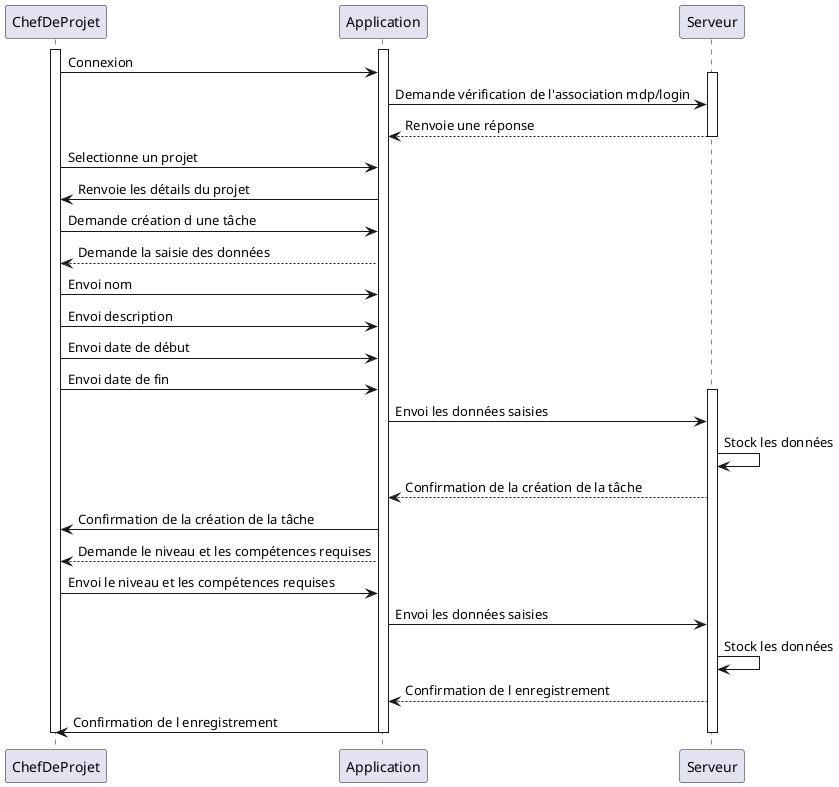 @startuml

hide circle
hide empty members
hide empty methods


participant ChefDeProjet as c
participant Application as App
participant Serveur as s

activate c
activate App

c -> App : Connexion

activate s
App -> s : Demande vérification de l'association mdp/login
App <-- s : Renvoie une réponse
deactivate s
c -> App : Selectionne un projet
c <- App : Renvoie les détails du projet
c -> App : Demande création d une tâche
c <-- App : Demande la saisie des données
c -> App : Envoi nom
c -> App : Envoi description
c -> App : Envoi date de début
c -> App : Envoi date de fin

activate s
App -> s : Envoi les données saisies
s -> s : Stock les données
s --> App : Confirmation de la création de la tâche
App -> c : Confirmation de la création de la tâche

App --> c:Demande le niveau et les compétences requises
c -> App :Envoi le niveau et les compétences requises
App -> s : Envoi les données saisies
s -> s : Stock les données
s --> App : Confirmation de l enregistrement
App -> c : Confirmation de l enregistrement

deactivate c
deactivate App
deactivate s

@enduml